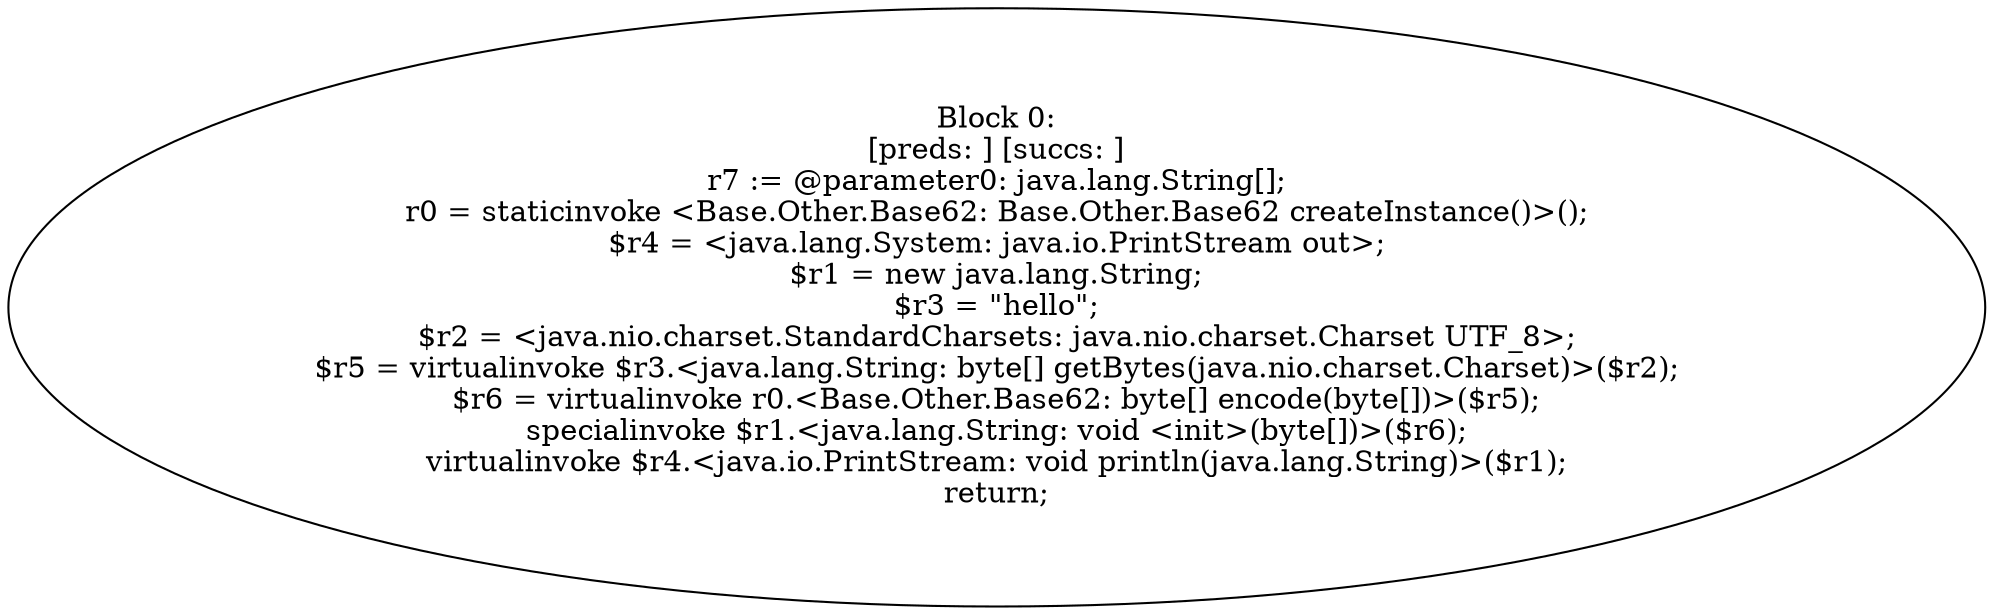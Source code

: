 digraph "unitGraph" {
    "Block 0:
[preds: ] [succs: ]
r7 := @parameter0: java.lang.String[];
r0 = staticinvoke <Base.Other.Base62: Base.Other.Base62 createInstance()>();
$r4 = <java.lang.System: java.io.PrintStream out>;
$r1 = new java.lang.String;
$r3 = \"hello\";
$r2 = <java.nio.charset.StandardCharsets: java.nio.charset.Charset UTF_8>;
$r5 = virtualinvoke $r3.<java.lang.String: byte[] getBytes(java.nio.charset.Charset)>($r2);
$r6 = virtualinvoke r0.<Base.Other.Base62: byte[] encode(byte[])>($r5);
specialinvoke $r1.<java.lang.String: void <init>(byte[])>($r6);
virtualinvoke $r4.<java.io.PrintStream: void println(java.lang.String)>($r1);
return;
"
}

